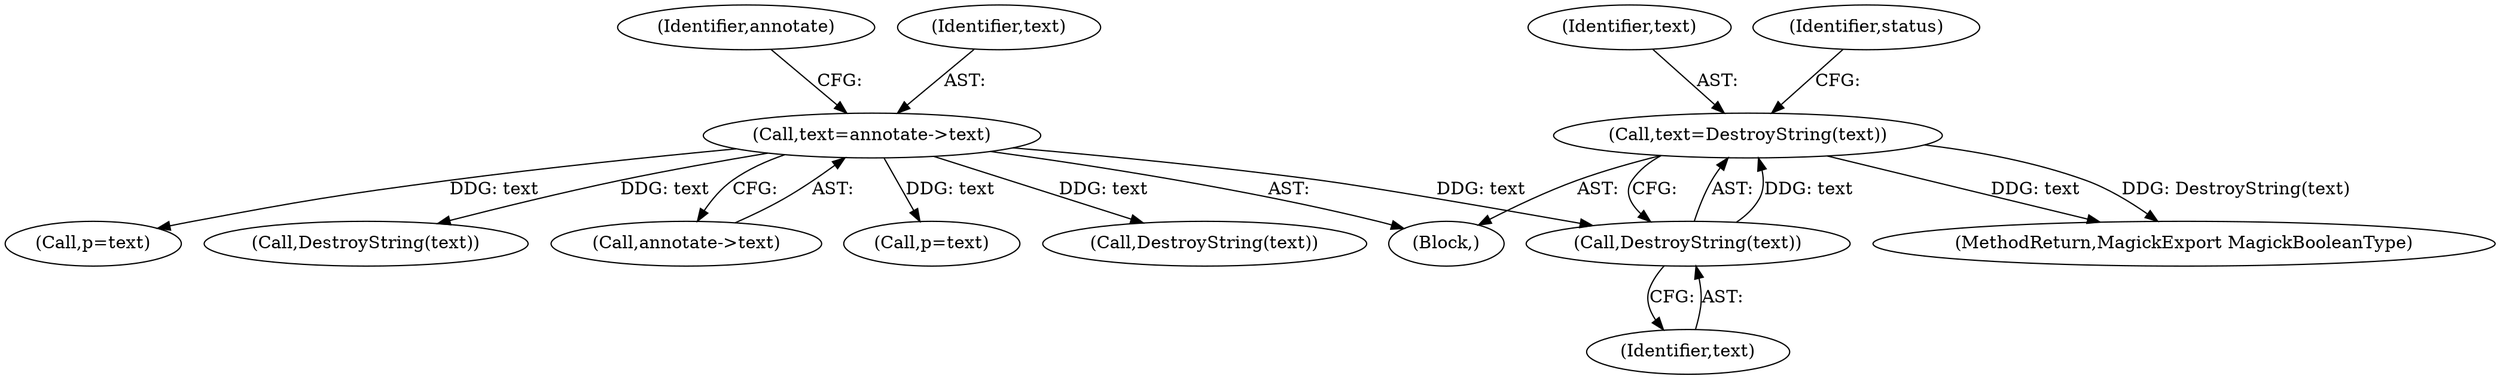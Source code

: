 digraph "0_ImageMagick6_f6ffc702c6eecd963587273a429dcd608c648984@pointer" {
"1002050" [label="(Call,text=DestroyString(text))"];
"1002052" [label="(Call,DestroyString(text))"];
"1000187" [label="(Call,text=annotate->text)"];
"1002056" [label="(MethodReturn,MagickExport MagickBooleanType)"];
"1000252" [label="(Call,DestroyString(text))"];
"1000107" [label="(Block,)"];
"1000189" [label="(Call,annotate->text)"];
"1000256" [label="(Call,p=text)"];
"1000194" [label="(Identifier,annotate)"];
"1002053" [label="(Identifier,text)"];
"1000188" [label="(Identifier,text)"];
"1002050" [label="(Call,text=DestroyString(text))"];
"1000384" [label="(Call,DestroyString(text))"];
"1002051" [label="(Identifier,text)"];
"1000187" [label="(Call,text=annotate->text)"];
"1000210" [label="(Call,p=text)"];
"1002055" [label="(Identifier,status)"];
"1002052" [label="(Call,DestroyString(text))"];
"1002050" -> "1000107"  [label="AST: "];
"1002050" -> "1002052"  [label="CFG: "];
"1002051" -> "1002050"  [label="AST: "];
"1002052" -> "1002050"  [label="AST: "];
"1002055" -> "1002050"  [label="CFG: "];
"1002050" -> "1002056"  [label="DDG: text"];
"1002050" -> "1002056"  [label="DDG: DestroyString(text)"];
"1002052" -> "1002050"  [label="DDG: text"];
"1002052" -> "1002053"  [label="CFG: "];
"1002053" -> "1002052"  [label="AST: "];
"1000187" -> "1002052"  [label="DDG: text"];
"1000187" -> "1000107"  [label="AST: "];
"1000187" -> "1000189"  [label="CFG: "];
"1000188" -> "1000187"  [label="AST: "];
"1000189" -> "1000187"  [label="AST: "];
"1000194" -> "1000187"  [label="CFG: "];
"1000187" -> "1000210"  [label="DDG: text"];
"1000187" -> "1000252"  [label="DDG: text"];
"1000187" -> "1000256"  [label="DDG: text"];
"1000187" -> "1000384"  [label="DDG: text"];
}
